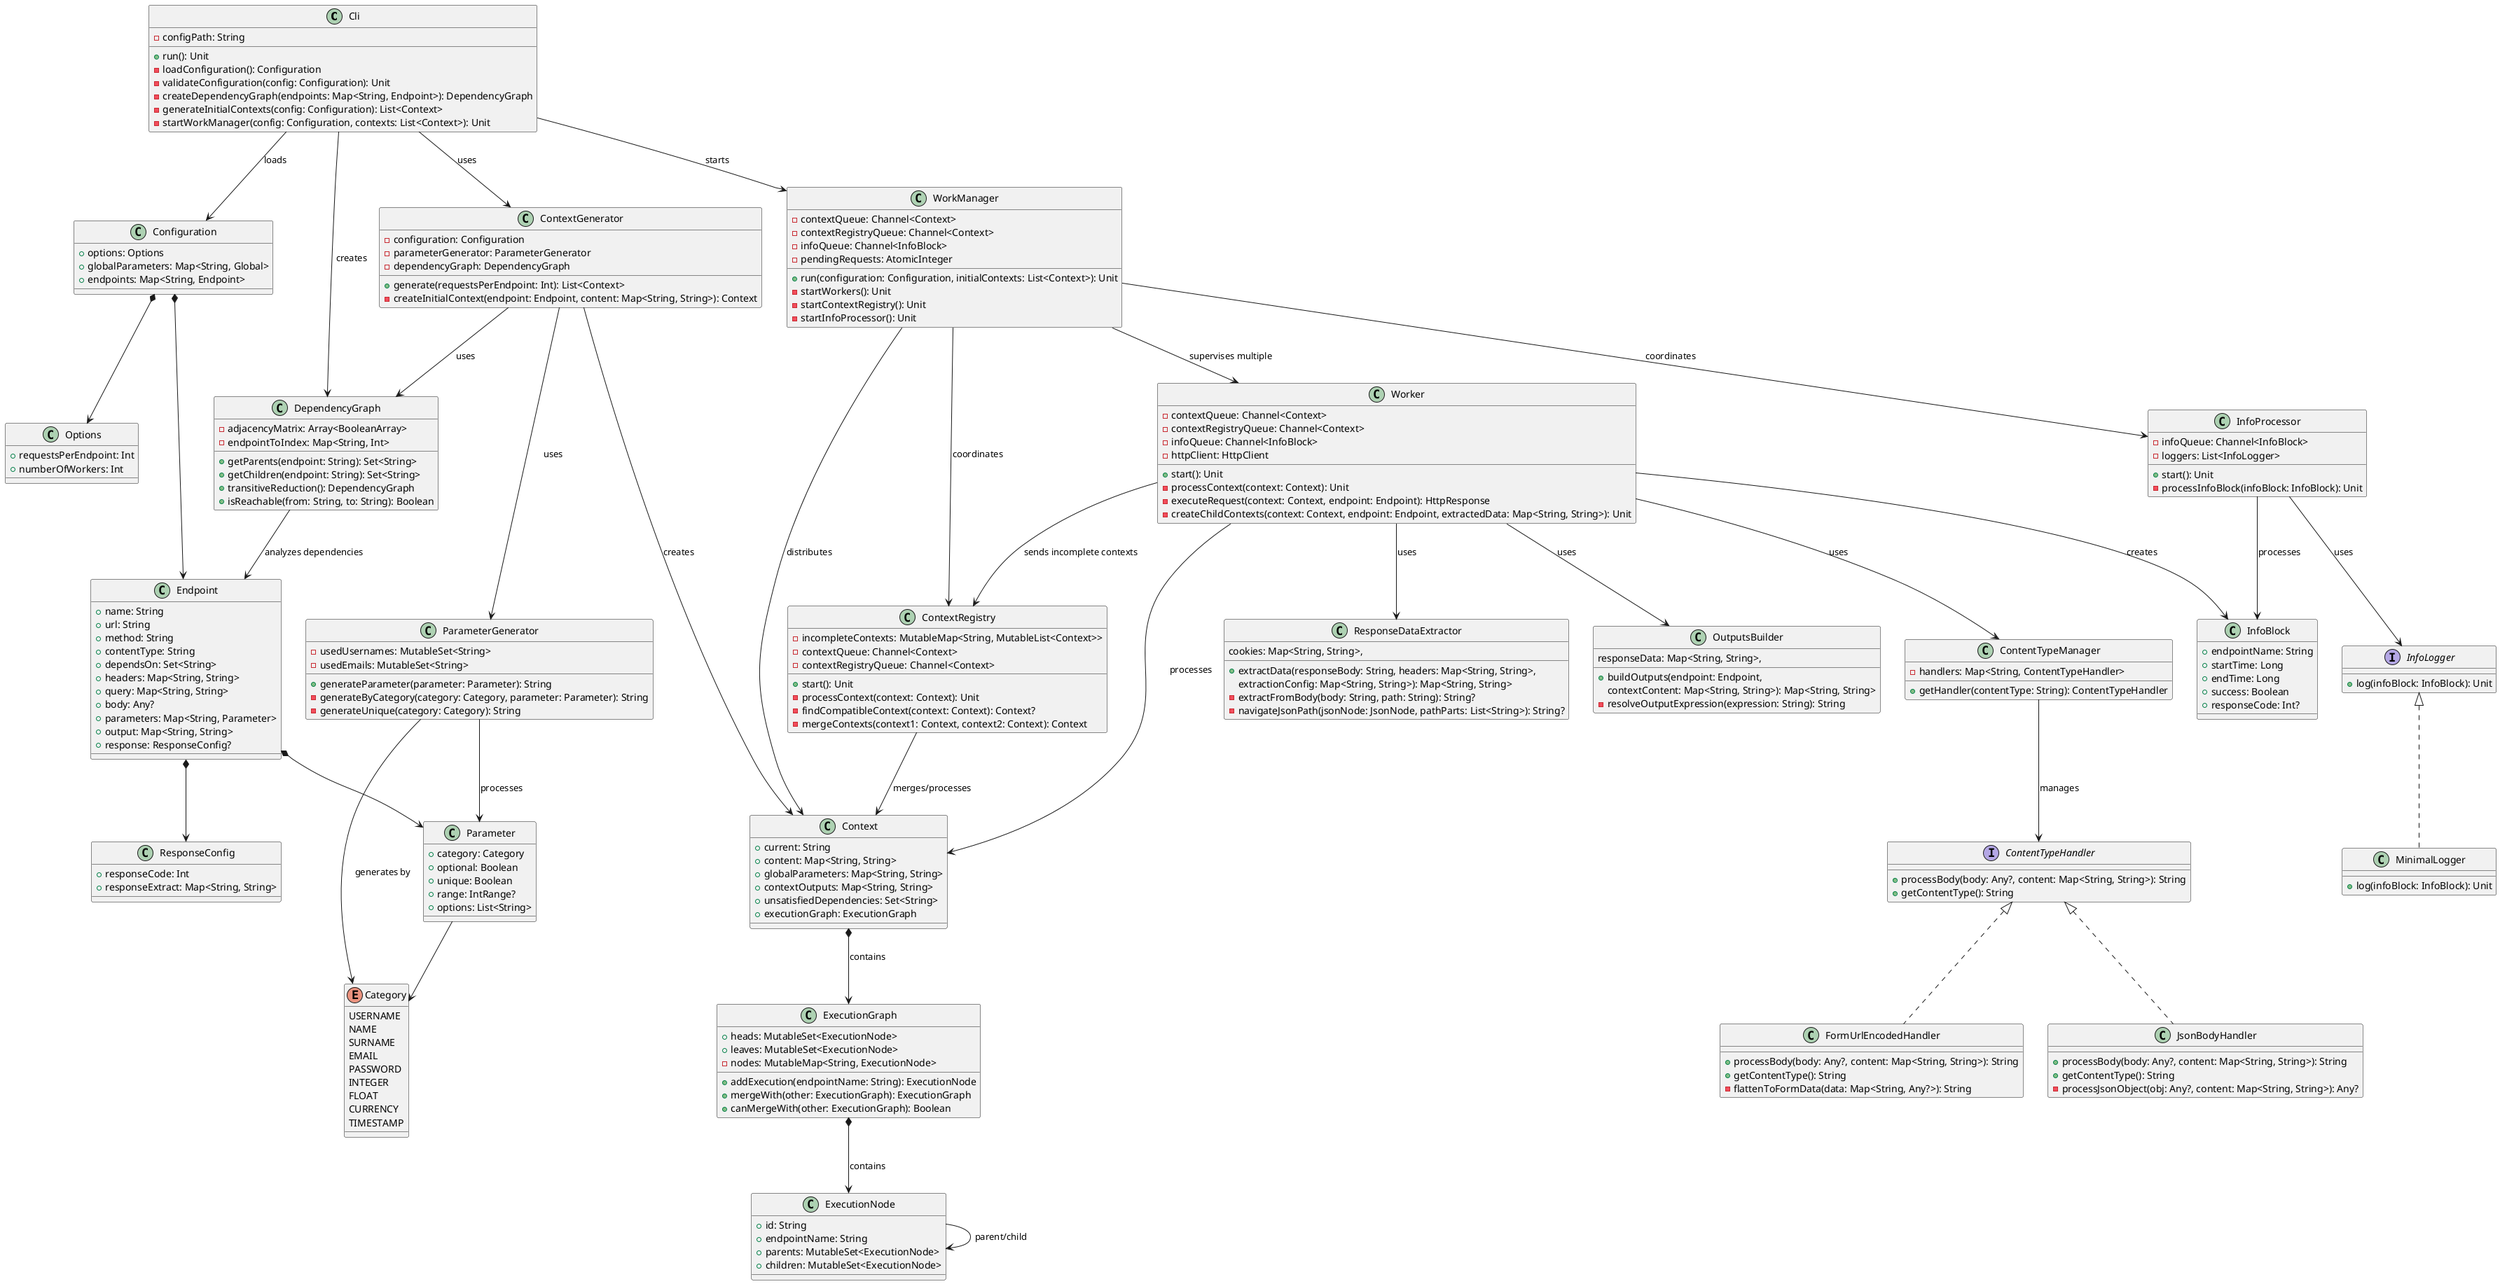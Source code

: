 @startuml GlobalSystem

' ========== ENTRY POINT ==========
class Cli {
  - configPath: String
  + run(): Unit
  - loadConfiguration(): Configuration
  - validateConfiguration(config: Configuration): Unit
  - createDependencyGraph(endpoints: Map<String, Endpoint>): DependencyGraph
  - generateInitialContexts(config: Configuration): List<Context>
  - startWorkManager(config: Configuration, contexts: List<Context>): Unit
}

' ========== CONFIGURATION ==========
class Configuration {
  + options: Options
  + globalParameters: Map<String, Global>
  + endpoints: Map<String, Endpoint>
}

class Options {
  + requestsPerEndpoint: Int
  + numberOfWorkers: Int
}

class Endpoint {
  + name: String
  + url: String
  + method: String
  + contentType: String
  + dependsOn: Set<String>
  + headers: Map<String, String>
  + query: Map<String, String>
  + body: Any?
  + parameters: Map<String, Parameter>
  + output: Map<String, String>
  + response: ResponseConfig?
}

class Parameter {
  + category: Category
  + optional: Boolean
  + unique: Boolean
  + range: IntRange?
  + options: List<String>
}

class ResponseConfig {
  + responseCode: Int
  + responseExtract: Map<String, String>
}

enum Category {
  USERNAME
  NAME
  SURNAME
  EMAIL
  PASSWORD
  INTEGER
  FLOAT
  CURRENCY
  TIMESTAMP
}

' ========== CORE RUNTIME ==========
class Context {
  + current: String
  + content: Map<String, String>
  + globalParameters: Map<String, String>
  + contextOutputs: Map<String, String>
  + unsatisfiedDependencies: Set<String>
  + executionGraph: ExecutionGraph
}

class WorkManager {
  - contextQueue: Channel<Context>
  - contextRegistryQueue: Channel<Context>
  - infoQueue: Channel<InfoBlock>
  - pendingRequests: AtomicInteger
  + run(configuration: Configuration, initialContexts: List<Context>): Unit
  - startWorkers(): Unit
  - startContextRegistry(): Unit
  - startInfoProcessor(): Unit
}

class Worker {
  - contextQueue: Channel<Context>
  - contextRegistryQueue: Channel<Context>
  - infoQueue: Channel<InfoBlock>
  - httpClient: HttpClient
  + start(): Unit
  - processContext(context: Context): Unit
  - executeRequest(context: Context, endpoint: Endpoint): HttpResponse
  - createChildContexts(context: Context, endpoint: Endpoint, extractedData: Map<String, String>): Unit
}

class ContextRegistry {
  - incompleteContexts: MutableMap<String, MutableList<Context>>
  - contextQueue: Channel<Context>
  - contextRegistryQueue: Channel<Context>
  + start(): Unit
  - processContext(context: Context): Unit
  - findCompatibleContext(context: Context): Context?
  - mergeContexts(context1: Context, context2: Context): Context
}

' ========== GRAPHS ==========
class DependencyGraph {
  - adjacencyMatrix: Array<BooleanArray>
  - endpointToIndex: Map<String, Int>
  + getParents(endpoint: String): Set<String>
  + getChildren(endpoint: String): Set<String>
  + transitiveReduction(): DependencyGraph
  + isReachable(from: String, to: String): Boolean
}

class ExecutionGraph {
  + heads: MutableSet<ExecutionNode>
  + leaves: MutableSet<ExecutionNode>
  - nodes: MutableMap<String, ExecutionNode>
  + addExecution(endpointName: String): ExecutionNode
  + mergeWith(other: ExecutionGraph): ExecutionGraph
  + canMergeWith(other: ExecutionGraph): Boolean
}

class ExecutionNode {
  + id: String
  + endpointName: String
  + parents: MutableSet<ExecutionNode>
  + children: MutableSet<ExecutionNode>
}

' ========== CONTENT HANDLING ==========
interface ContentTypeHandler {
  + processBody(body: Any?, content: Map<String, String>): String
  + getContentType(): String
}

class JsonBodyHandler {
  + processBody(body: Any?, content: Map<String, String>): String
  + getContentType(): String
  - processJsonObject(obj: Any?, content: Map<String, String>): Any?
}

class FormUrlEncodedHandler {
  + processBody(body: Any?, content: Map<String, String>): String
  + getContentType(): String
  - flattenToFormData(data: Map<String, Any?>): String
}

class ContentTypeManager {
  - handlers: Map<String, ContentTypeHandler>
  + getHandler(contentType: String): ContentTypeHandler
}

' ========== DATA PROCESSING ==========
class ResponseDataExtractor {
  + extractData(responseBody: String, headers: Map<String, String>,
                cookies: Map<String, String>,
                extractionConfig: Map<String, String>): Map<String, String>
  - extractFromBody(body: String, path: String): String?
  - navigateJsonPath(jsonNode: JsonNode, pathParts: List<String>): String?
}

class OutputsBuilder {
  + buildOutputs(endpoint: Endpoint,
                responseData: Map<String, String>,
                contextContent: Map<String, String>): Map<String, String>
  - resolveOutputExpression(expression: String): String
}

class ContextGenerator {
  - configuration: Configuration
  - parameterGenerator: ParameterGenerator
  - dependencyGraph: DependencyGraph
  + generate(requestsPerEndpoint: Int): List<Context>
  - createInitialContext(endpoint: Endpoint, content: Map<String, String>): Context
}

class ParameterGenerator {
  - usedUsernames: MutableSet<String>
  - usedEmails: MutableSet<String>
  + generateParameter(parameter: Parameter): String
  - generateByCategory(category: Category, parameter: Parameter): String
  - generateUnique(category: Category): String
}

' ========== LOGGING ==========
interface InfoLogger {
  + log(infoBlock: InfoBlock): Unit
}

class MinimalLogger {
  + log(infoBlock: InfoBlock): Unit
}

class InfoProcessor {
  - infoQueue: Channel<InfoBlock>
  - loggers: List<InfoLogger>
  + start(): Unit
  - processInfoBlock(infoBlock: InfoBlock): Unit
}

class InfoBlock {
  + endpointName: String
  + startTime: Long
  + endTime: Long
  + success: Boolean
  + responseCode: Int?
}

' ========== RELATIONSHIPS ==========

' Entry and Configuration
Cli --> Configuration : loads
Cli --> WorkManager : starts
Cli --> DependencyGraph : creates
Cli --> ContextGenerator : uses

Configuration *--> Options
Configuration *--> Endpoint
Endpoint *--> Parameter
Endpoint *--> ResponseConfig
Parameter --> Category

' Core Runtime Flow
WorkManager --> Worker : supervises multiple
WorkManager --> ContextRegistry : coordinates
WorkManager --> InfoProcessor : coordinates
WorkManager --> Context : distributes

Worker --> Context : processes
Worker --> ContextRegistry : sends incomplete contexts
Worker --> InfoBlock : creates
Worker --> ContentTypeManager : uses
Worker --> ResponseDataExtractor : uses
Worker --> OutputsBuilder : uses

ContextRegistry --> Context : merges/processes
Context *--> ExecutionGraph : contains

' Graph Structures
ExecutionGraph *--> ExecutionNode : contains
ExecutionNode --> ExecutionNode : parent/child
DependencyGraph --> Endpoint : analyzes dependencies

' Content Type System
ContentTypeHandler <|.. JsonBodyHandler
ContentTypeHandler <|.. FormUrlEncodedHandler
ContentTypeManager --> ContentTypeHandler : manages

' Generation System
ContextGenerator --> ParameterGenerator : uses
ContextGenerator --> DependencyGraph : uses
ContextGenerator --> Context : creates
ParameterGenerator --> Parameter : processes
ParameterGenerator --> Category : generates by

' Logging System
InfoLogger <|.. MinimalLogger
InfoProcessor --> InfoLogger : uses
InfoProcessor --> InfoBlock : processes

@enduml